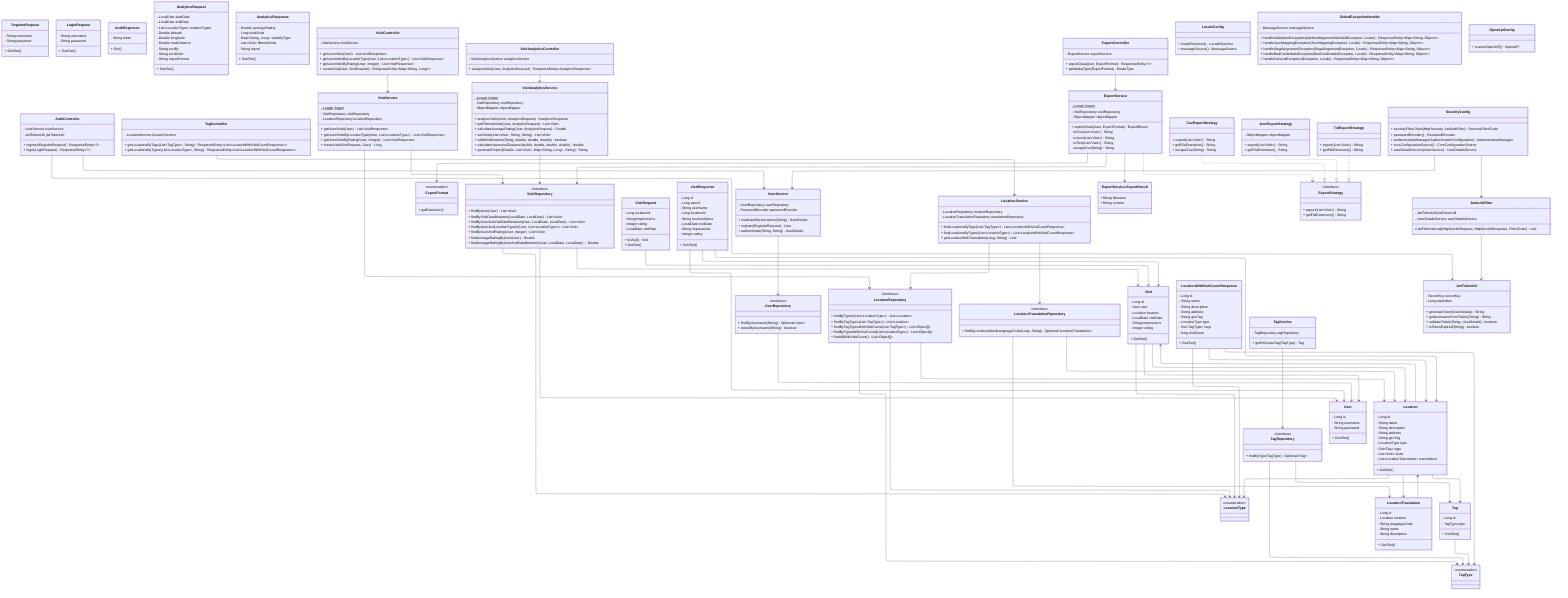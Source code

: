 ---
config:
  theme: default
  layout: elk
---
classDiagram
    class ExportFormat {
      <<enumeration>>
      + getExtension()
    }
    class LocationType {
      <<enumeration>>
    }
    class TagType {
      <<enumeration>>
    }
    class UserRepository {
      <<Interface>>
      + findByUsername(String) Optional~User~
      + existsByUsername(String) boolean
    }
    class VisitRepository {
      <<Interface>>
      + findByUser(User) List~Visit~
      + findByVisitDateBetween(LocalDate, LocalDate) List~Visit~
      + findByUserAndVisitDateBetween(User, LocalDate, LocalDate) List~Visit~
      + findByUserAndLocationTypeIn(User, List~LocationType~) List~Visit~
      + findByUserAndRating(User, Integer) List~Visit~
      + findAverageRatingByUser(User) Double
      + findAverageRatingByUserAndDateBetween(User, LocalDate, LocalDate): Double
    }
    class LocationRepository {
      <<Interface>>
      + findByTypeIn(List~LocationType~) List~Location~
      + findByTagTypes(List~TagType~) List~Location~
      + findByTagTypesWithVisitCount(List~TagType~) List~Object[]~
      + findByTypesWithVisitCount(List~LocationType~) List~Object[]~
      + findAllWithVisitCount() List~Object[]~
    }
    class LocationTranslationRepository {
      <<Interface>>
      + findByLocationIdAndLanguageCode(Long, String) Optional~LocationTranslation~
    }
    class TagRepository {
      <<Interface>>
      + findByType(TagType) Optional~Tag~
    }
    class User {
      - Long id
      - String username
      - String password
      + Get/Set()
    }
    class Visit {
      - Long id
      - User user
      - Location location
      - LocalDate visitDate
      - String impressions
      - Integer rating
      + Get/Set()
    }
    class Location {
      - Long id
      - String name
      - String description
      - String address
      - String geoTag
      - LocationType type
      - Set~Tag~ tags
      - List~Visit~ visits
      - List~LocationTranslation~ translations
      + Get/Set()
    }
    class LocationTranslation {
      - Long id
      - Location location
      - String languageCode
      - String name
      - String description
      + Get/Set()
    }
    class Tag {
      - Long id
      - TagType type
      + Get/Set()
    }
    class RegisterRequest {
      - String username
      - String password
      + Get/Set()
    }
    class LoginRequest {
      - String username
      - String password
      + Get/Set()
    }
    class AuthResponse {
      - String token
      + Get()
    }
    class VisitRequest {
      - Long locationId
      - String impressions
      - Integer rating
      - LocalDate visitDate
      + toVisit() Visit
      + Get/Set()
    }
    class VisitResponse {
      - Long id
      - Long userId
      - String username
      - Long locationId
      - String locationName
      - LocalDate visitDate
      - String impressions
      - Integer rating
      + Get/Set()
    }
    class LocationWithVisitCountResponse {
      - Long id
      - String name
      - String description
      - String address
      - String geoTag
      - LocationType type
      - Set~TagType~ tags
      - long visitCount
      + Get/Set()
    }
    class AnalyticsRequest {
      - LocalDate startDate
      - LocalDate endDate
      - List~LocationType~ locationTypes
      - Double latitude
      - Double longitude
      - Double maxDistance
      - String sortBy
      - String sortOrder
      - String reportFormat
      + Get/Set()
    }
    class AnalyticsResponse {
      - Double averageRating
      - Long totalVisits
      - Map~String, Long~ visitsByType
      - List~Visit~ filteredVisits
      - String report
      + Get/Set()
    }
    class AuthController {
      - UserService userService
      - JwtTokenUtil jwtTokenUtil
      + register(RegisterRequest) ResponseEntity~?~
      + login(LoginRequest) ResponseEntity~?~
    }
    class VisitController {
      - VisitService visitService
      + getUserVisits(User) List~VisitResponse~
      + getUserVisitsByLocationType(User, List~LocationType~) List~VisitResponse~
      + getUserVisitsByRating(User, Integer) List~VisitResponse~
      + createVisit(User, VisitRequest) ResponseEntity~Map~String, Long~~
    }
    class TagController {
      - LocationService locationService
      + getLocationsByTags(List~TagType~, String) ResponseEntity~List~LocationWithVisitCountResponse~~
      + getLocationsByTypes(List~LocationType~, String) ResponseEntity~List~LocationWithVisitCountResponse~~
    }
    class VisitAnalyticsController {
      - VisitAnalyticsService analyticsService
      + analyzeVisits(User, AnalyticsRequest) ResponseEntity~AnalyticsResponse~
    }
    class ExportController {
      - ExportService exportService
      + exportData(User, ExportFormat) ResponseEntity~?~
      + getMediaType(ExportFormat) MediaType
    }
    class UserService {
      - UserRepository userRepository
      - PasswordEncoder passwordEncoder
      + loadUserByUsername(String) UserDetails
      + register(RegisterRequest) User
      + authenticate(String, String) UserDetails
    }
    class VisitService {
      - Logger logger$
      - VisitRepository visitRepository
      - LocationRepository locationRepository
      + getUserVisits(User) List~VisitResponse~
      + getUserVisitsByLocationType(User, List~LocationType~) List~VisitResponse~
      + getUserVisitsByRating(User, Integer) List~VisitResponse~
      + createVisit(VisitRequest, User) Long
    }
    class LocationService {
      - LocationRepository locationRepository
      - LocationTranslationRepository translationRepository
      + findLocationsByTags(List~TagType~) List~LocationWithVisitCountResponse~
      + findLocationsByTypes(List~LocationType~) List~LocationWithVisitCountResponse~
      + getLocationWithTranslation(Long, String) void
    }
    class TagService {
      - TagRepository tagRepository
      + getOrCreateTag(TagType) Tag
    }
    class VisitAnalyticsService {
      - Logger logger$
      - VisitRepository visitRepository
      - ObjectMapper objectMapper
      + analyzeVisits(User, AnalyticsRequest) AnalyticsResponse
      + getFilteredVisits(User, AnalyticsRequest) List~Visit~
      + calculateAverageRating(User, AnalyticsRequest) Double
      + sortVisits(List~Visit~, String, String) List~Visit~
      + isWithinDistance(String, double, double, double) boolean
      + calculateHaversineDistance(double, double, double, double) double
      + generateReport(Double, List~Visit~, Map~String, Long~, String) String
    }
    class ExportService {
      - Logger logger$
      - VisitRepository visitRepository
      - ObjectMapper objectMapper
      + exportVisits(User, ExportFormat) ExportResult
      - toCsv(List~Visit~) String
      - toJson(List~Visit~) String
      - toText(List~Visit~) String
      - escapeCsv(String) String
    }
    class ExportService.ExportResult {
      +String filename
      +String content
    }
    class ExportStrategy {
      <<Interface>>
      + export(List~Visit~) String
      + getFileExtension() String
    }
    class CsvExportStrategy {
      + export(List~Visit~) String
      + getFileExtension() String
      + escapeCsv(String) String
    }
    class JsonExportStrategy {
      - ObjectMapper objectMapper
      + export(List~Visit~) String
      + getFileExtension() String
    }
    class TxtExportStrategy {
      + export(List~Visit~) String
      + getFileExtension() String
    }
    class SecurityConfig {
      + securityFilterChain(HttpSecurity, JwtAuthFilter) SecurityFilterChain
      + passwordEncoder() PasswordEncoder
      + authenticationManager(AuthenticationConfiguration) AuthenticationManager
      + corsConfigurationSource() CorsConfigurationSource
      + userDetailsService(UserService) UserDetailsService
    }
    class JwtAuthFilter {
      - JwtTokenUtil jwtTokenUtil
      - UserDetailsService userDetailsService
      # doFilterInternal(HttpServletRequest, HttpServletResponse, FilterChain) void
    }
    class LocaleConfig {
      + localeResolver() LocaleResolver
      + messageSource() MessageSource
    }
    class GlobalExceptionHandler {
      - MessageSource messageSource
      + handleValidationExceptions(MethodArgumentNotValidException, Locale) ResponseEntity~Map~String, Object~~
      + handleJsonMappingException(JsonMappingException, Locale) ResponseEntity~Map~String, Object~~
      + handleIllegalArgumentException(IllegalArgumentException, Locale) ResponseEntity~Map~String, Object~~
      + handleBadCredentialsException(BadCredentialsException, Locale) ResponseEntity~Map~String, Object~~
      + handleGeneralException(Exception, Locale) ResponseEntity~Map~String, Object~~
    }
    class OpenApiConfig {
      + customOpenAPI() OpenAPI
    }
    class JwtTokenUtil {
      - SecretKey secretKey
      - Long expiration
      + generateToken(UserDetails) String
      + getUsernameFromToken(String) String
      + validateToken(String, UserDetails) boolean
      + isTokenExpired(String) boolean
    }
    %% Connections section
    %% Repository - Model
    UserRepository --> User
    VisitRepository --> User
    VisitRepository --> Visit
    VisitRepository --> LocationType
    LocationRepository --> Location
    LocationRepository --> LocationType
    LocationRepository --> TagType
    LocationTranslationRepository --> LocationTranslation
    LocationTranslationRepository --> Location
    TagRepository --> TagType
    TagRepository --> Tag
    %% Model relationships
    Visit --> User
    Visit --> Location
    Location --> LocationType
    Location --> LocationTranslation
    Location --> Tag
    Location --> Visit
    LocationTranslation --> Location
    Tag --> TagType
    %% DTO - Model
    VisitResponse --> Visit
    VisitResponse --> User
    VisitResponse --> Location
    LocationWithVisitCountResponse --> Location
    LocationWithVisitCountResponse --> TagType
    %% Controller ↔ Service, Service ↔ Repository
    AuthController --> UserService
    AuthController --> JwtTokenUtil
    UserService --> UserRepository
    VisitController --> VisitService
    TagController --> LocationService
    VisitAnalyticsController --> VisitAnalyticsService
    ExportController --> ExportService
    VisitService --> VisitRepository
    VisitService --> LocationRepository
    LocationService --> LocationRepository
    LocationService --> LocationTranslationRepository
    TagService --> TagRepository
    VisitAnalyticsService --> VisitRepository
    ExportService --> VisitRepository
    %% Export strategy (strategy pattern)
    CsvExportStrategy ..|> ExportStrategy
    JsonExportStrategy ..|> ExportStrategy
    TxtExportStrategy ..|> ExportStrategy
    ExportService ..> ExportStrategy
    %% Enums in models/requests
    Visit --> LocationType
    VisitRequest --> Visit
    LocationWithVisitCountResponse --> LocationType
    %% Security
    JwtAuthFilter --> JwtTokenUtil
    SecurityConfig --> JwtAuthFilter
    SecurityConfig --> UserService
    %% Exception handling
    %%GlobalExceptionHandler --> MessageSource
    %% Misc
    ExportService --> ExportFormat
    ExportService --> ExportService.ExportResult